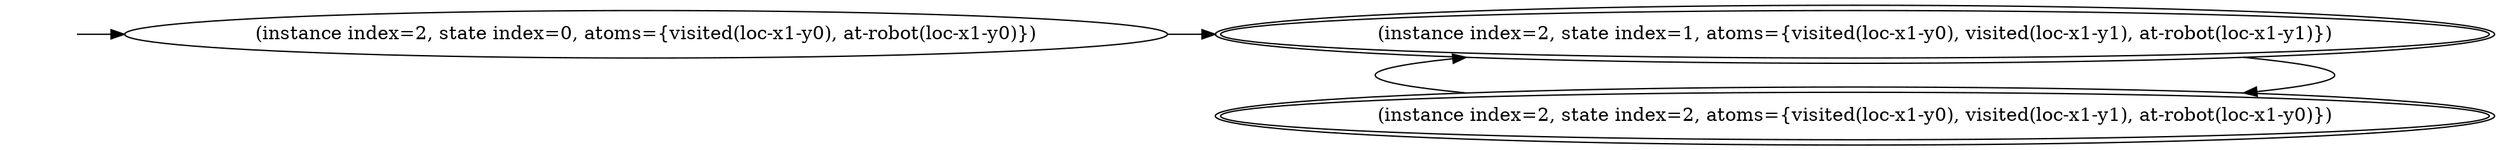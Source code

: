 digraph {
rankdir="LR"
s0[label="(instance index=2, state index=0, atoms={visited(loc-x1-y0), at-robot(loc-x1-y0)})"]
s1[peripheries=2,label="(instance index=2, state index=1, atoms={visited(loc-x1-y0), visited(loc-x1-y1), at-robot(loc-x1-y1)})"]
s2[peripheries=2,label="(instance index=2, state index=2, atoms={visited(loc-x1-y0), visited(loc-x1-y1), at-robot(loc-x1-y0)})"]
Dangling [ label = "", style = invis ]
{ rank = same; Dangling }
Dangling -> s0
{ rank = same; s0}
{ rank = same; s1,s2}
{
s0->s1
}
{
s1->s2
s2->s1
}
}
